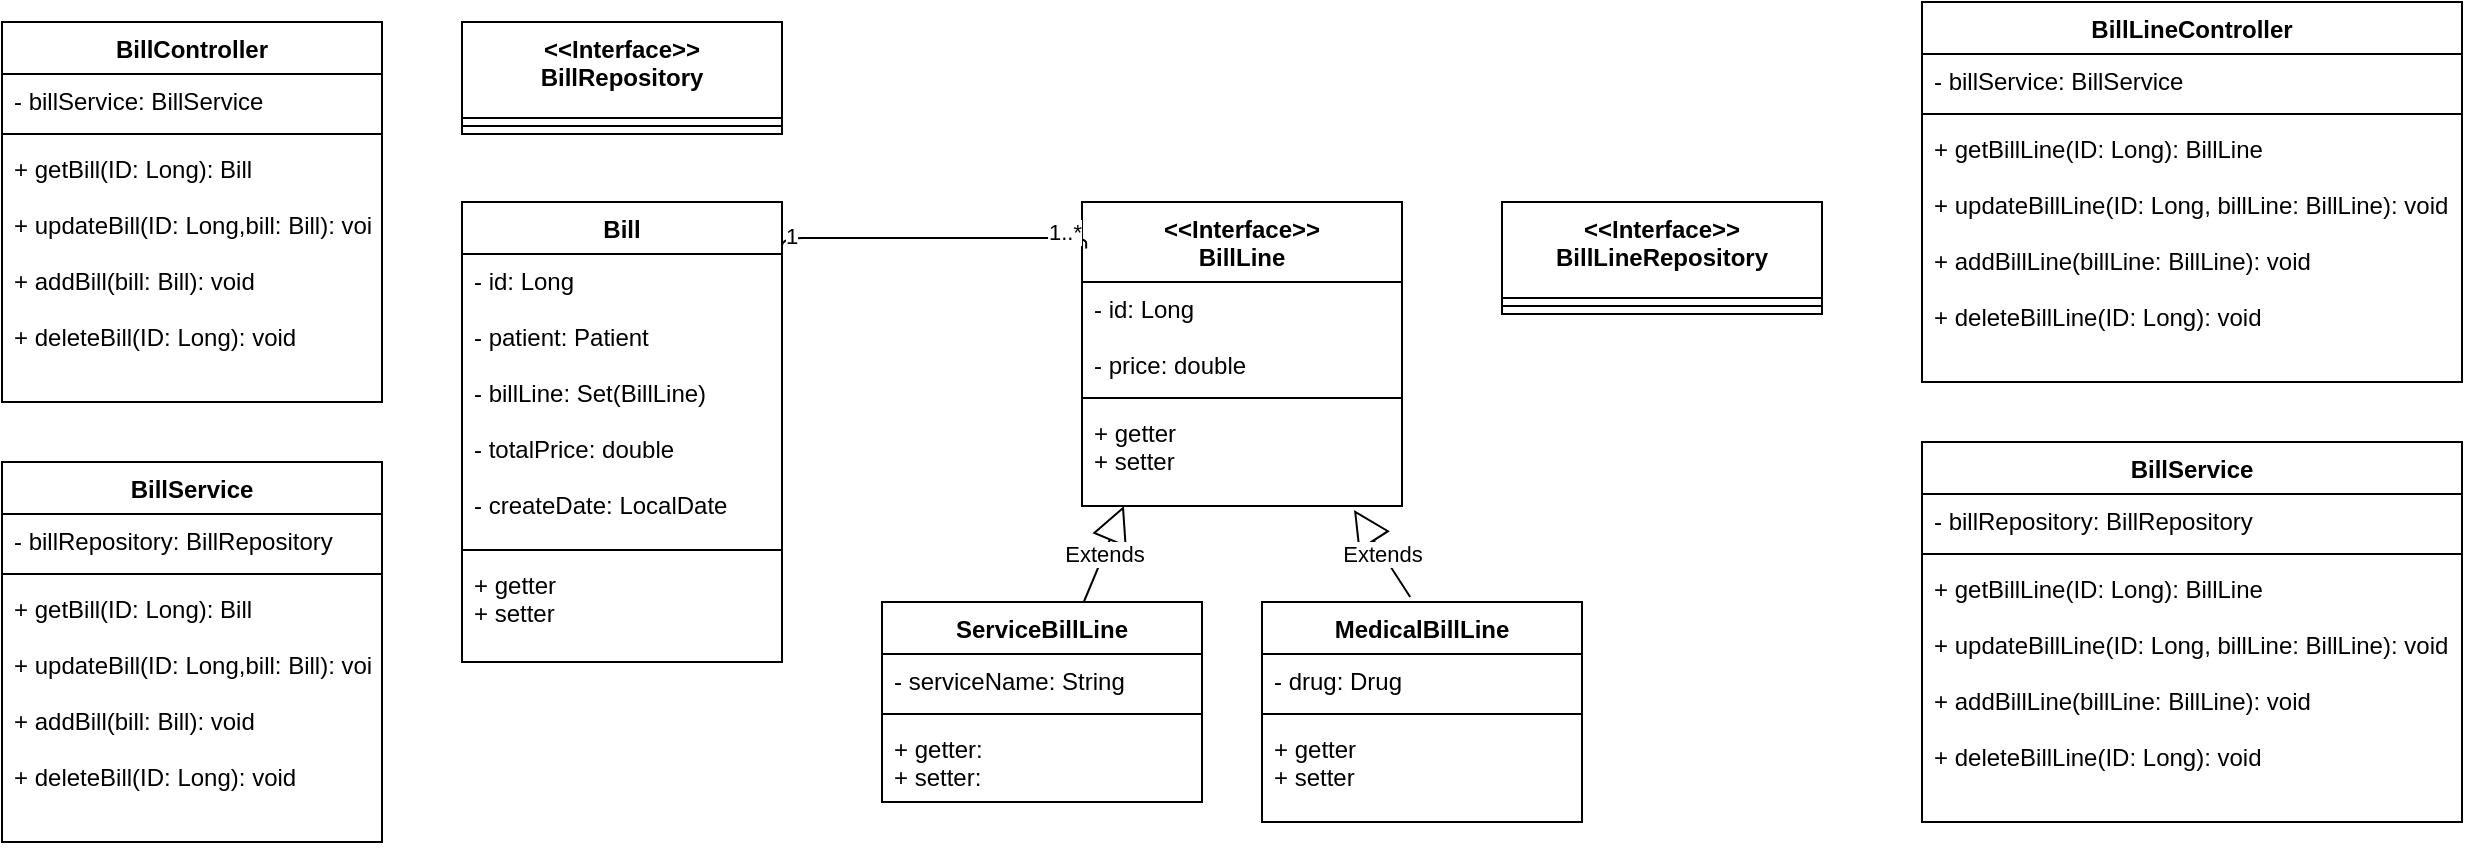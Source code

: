<mxfile version="14.6.1" type="github">
  <diagram id="AYf-nDLTamGiDVXJ3287" name="Page-1">
    <mxGraphModel dx="2272" dy="762" grid="1" gridSize="10" guides="1" tooltips="1" connect="1" arrows="1" fold="1" page="1" pageScale="1" pageWidth="850" pageHeight="1100" math="0" shadow="0">
      <root>
        <mxCell id="0" />
        <mxCell id="1" parent="0" />
        <mxCell id="jKlnHyAw09F4R62Y8YRU-1" value="&lt;&lt;Interface&gt;&gt;&#xa;BillLine" style="swimlane;fontStyle=1;align=center;verticalAlign=top;childLayout=stackLayout;horizontal=1;startSize=40;horizontalStack=0;resizeParent=1;resizeParentMax=0;resizeLast=0;collapsible=1;marginBottom=0;" parent="1" vertex="1">
          <mxGeometry x="480" y="230" width="160" height="152" as="geometry" />
        </mxCell>
        <mxCell id="jKlnHyAw09F4R62Y8YRU-2" value="- id: Long&#xa;&#xa;- price: double" style="text;strokeColor=none;fillColor=none;align=left;verticalAlign=top;spacingLeft=4;spacingRight=4;overflow=hidden;rotatable=0;points=[[0,0.5],[1,0.5]];portConstraint=eastwest;" parent="jKlnHyAw09F4R62Y8YRU-1" vertex="1">
          <mxGeometry y="40" width="160" height="54" as="geometry" />
        </mxCell>
        <mxCell id="jKlnHyAw09F4R62Y8YRU-3" value="" style="line;strokeWidth=1;fillColor=none;align=left;verticalAlign=middle;spacingTop=-1;spacingLeft=3;spacingRight=3;rotatable=0;labelPosition=right;points=[];portConstraint=eastwest;" parent="jKlnHyAw09F4R62Y8YRU-1" vertex="1">
          <mxGeometry y="94" width="160" height="8" as="geometry" />
        </mxCell>
        <mxCell id="jKlnHyAw09F4R62Y8YRU-4" value="+ getter&#xa;+ setter&#xa;" style="text;strokeColor=none;fillColor=none;align=left;verticalAlign=top;spacingLeft=4;spacingRight=4;overflow=hidden;rotatable=0;points=[[0,0.5],[1,0.5]];portConstraint=eastwest;" parent="jKlnHyAw09F4R62Y8YRU-1" vertex="1">
          <mxGeometry y="102" width="160" height="50" as="geometry" />
        </mxCell>
        <mxCell id="eKPGKlKB7dIdJumYgiyQ-1" value="ServiceBillLine" style="swimlane;fontStyle=1;align=center;verticalAlign=top;childLayout=stackLayout;horizontal=1;startSize=26;horizontalStack=0;resizeParent=1;resizeParentMax=0;resizeLast=0;collapsible=1;marginBottom=0;" parent="1" vertex="1">
          <mxGeometry x="380" y="430" width="160" height="100" as="geometry" />
        </mxCell>
        <mxCell id="eKPGKlKB7dIdJumYgiyQ-2" value="- serviceName: String" style="text;strokeColor=none;fillColor=none;align=left;verticalAlign=top;spacingLeft=4;spacingRight=4;overflow=hidden;rotatable=0;points=[[0,0.5],[1,0.5]];portConstraint=eastwest;" parent="eKPGKlKB7dIdJumYgiyQ-1" vertex="1">
          <mxGeometry y="26" width="160" height="26" as="geometry" />
        </mxCell>
        <mxCell id="eKPGKlKB7dIdJumYgiyQ-3" value="" style="line;strokeWidth=1;fillColor=none;align=left;verticalAlign=middle;spacingTop=-1;spacingLeft=3;spacingRight=3;rotatable=0;labelPosition=right;points=[];portConstraint=eastwest;" parent="eKPGKlKB7dIdJumYgiyQ-1" vertex="1">
          <mxGeometry y="52" width="160" height="8" as="geometry" />
        </mxCell>
        <mxCell id="eKPGKlKB7dIdJumYgiyQ-4" value="+ getter:&#xa;+ setter:&#xa;" style="text;strokeColor=none;fillColor=none;align=left;verticalAlign=top;spacingLeft=4;spacingRight=4;overflow=hidden;rotatable=0;points=[[0,0.5],[1,0.5]];portConstraint=eastwest;" parent="eKPGKlKB7dIdJumYgiyQ-1" vertex="1">
          <mxGeometry y="60" width="160" height="40" as="geometry" />
        </mxCell>
        <mxCell id="eKPGKlKB7dIdJumYgiyQ-5" value="MedicalBillLine" style="swimlane;fontStyle=1;align=center;verticalAlign=top;childLayout=stackLayout;horizontal=1;startSize=26;horizontalStack=0;resizeParent=1;resizeParentMax=0;resizeLast=0;collapsible=1;marginBottom=0;" parent="1" vertex="1">
          <mxGeometry x="570" y="430" width="160" height="110" as="geometry" />
        </mxCell>
        <mxCell id="eKPGKlKB7dIdJumYgiyQ-6" value="- drug: Drug" style="text;strokeColor=none;fillColor=none;align=left;verticalAlign=top;spacingLeft=4;spacingRight=4;overflow=hidden;rotatable=0;points=[[0,0.5],[1,0.5]];portConstraint=eastwest;" parent="eKPGKlKB7dIdJumYgiyQ-5" vertex="1">
          <mxGeometry y="26" width="160" height="26" as="geometry" />
        </mxCell>
        <mxCell id="eKPGKlKB7dIdJumYgiyQ-7" value="" style="line;strokeWidth=1;fillColor=none;align=left;verticalAlign=middle;spacingTop=-1;spacingLeft=3;spacingRight=3;rotatable=0;labelPosition=right;points=[];portConstraint=eastwest;" parent="eKPGKlKB7dIdJumYgiyQ-5" vertex="1">
          <mxGeometry y="52" width="160" height="8" as="geometry" />
        </mxCell>
        <mxCell id="eKPGKlKB7dIdJumYgiyQ-8" value="+ getter&#xa;+ setter&#xa;" style="text;strokeColor=none;fillColor=none;align=left;verticalAlign=top;spacingLeft=4;spacingRight=4;overflow=hidden;rotatable=0;points=[[0,0.5],[1,0.5]];portConstraint=eastwest;" parent="eKPGKlKB7dIdJumYgiyQ-5" vertex="1">
          <mxGeometry y="60" width="160" height="50" as="geometry" />
        </mxCell>
        <mxCell id="eKPGKlKB7dIdJumYgiyQ-13" value="Extends" style="endArrow=block;endSize=16;endFill=0;html=1;entryX=0.131;entryY=1;entryDx=0;entryDy=0;entryPerimeter=0;" parent="1" source="eKPGKlKB7dIdJumYgiyQ-1" target="jKlnHyAw09F4R62Y8YRU-4" edge="1">
          <mxGeometry width="160" relative="1" as="geometry">
            <mxPoint x="290" y="428" as="sourcePoint" />
            <mxPoint x="620" y="430" as="targetPoint" />
          </mxGeometry>
        </mxCell>
        <mxCell id="eKPGKlKB7dIdJumYgiyQ-14" value="Extends" style="endArrow=block;endSize=16;endFill=0;html=1;exitX=0.463;exitY=-0.023;exitDx=0;exitDy=0;exitPerimeter=0;entryX=0.85;entryY=1.04;entryDx=0;entryDy=0;entryPerimeter=0;" parent="1" source="eKPGKlKB7dIdJumYgiyQ-5" target="jKlnHyAw09F4R62Y8YRU-4" edge="1">
          <mxGeometry width="160" relative="1" as="geometry">
            <mxPoint x="570" y="410" as="sourcePoint" />
            <mxPoint x="730" y="410" as="targetPoint" />
          </mxGeometry>
        </mxCell>
        <mxCell id="eKPGKlKB7dIdJumYgiyQ-17" value="Bill" style="swimlane;fontStyle=1;align=center;verticalAlign=top;childLayout=stackLayout;horizontal=1;startSize=26;horizontalStack=0;resizeParent=1;resizeParentMax=0;resizeLast=0;collapsible=1;marginBottom=0;" parent="1" vertex="1">
          <mxGeometry x="170" y="230" width="160" height="230" as="geometry" />
        </mxCell>
        <mxCell id="eKPGKlKB7dIdJumYgiyQ-18" value="- id: Long&#xa;&#xa;- patient: Patient&#xa;&#xa;- billLine: Set(BillLine)&#xa;&#xa;- totalPrice: double&#xa;&#xa;- createDate: LocalDate" style="text;strokeColor=none;fillColor=none;align=left;verticalAlign=top;spacingLeft=4;spacingRight=4;overflow=hidden;rotatable=0;points=[[0,0.5],[1,0.5]];portConstraint=eastwest;" parent="eKPGKlKB7dIdJumYgiyQ-17" vertex="1">
          <mxGeometry y="26" width="160" height="144" as="geometry" />
        </mxCell>
        <mxCell id="eKPGKlKB7dIdJumYgiyQ-19" value="" style="line;strokeWidth=1;fillColor=none;align=left;verticalAlign=middle;spacingTop=-1;spacingLeft=3;spacingRight=3;rotatable=0;labelPosition=right;points=[];portConstraint=eastwest;" parent="eKPGKlKB7dIdJumYgiyQ-17" vertex="1">
          <mxGeometry y="170" width="160" height="8" as="geometry" />
        </mxCell>
        <mxCell id="eKPGKlKB7dIdJumYgiyQ-20" value="+ getter&#xa;+ setter&#xa;" style="text;strokeColor=none;fillColor=none;align=left;verticalAlign=top;spacingLeft=4;spacingRight=4;overflow=hidden;rotatable=0;points=[[0,0.5],[1,0.5]];portConstraint=eastwest;" parent="eKPGKlKB7dIdJumYgiyQ-17" vertex="1">
          <mxGeometry y="178" width="160" height="52" as="geometry" />
        </mxCell>
        <mxCell id="eKPGKlKB7dIdJumYgiyQ-21" value="" style="endArrow=none;html=1;edgeStyle=orthogonalEdgeStyle;exitX=1;exitY=0.113;exitDx=0;exitDy=0;exitPerimeter=0;entryX=0.013;entryY=0.153;entryDx=0;entryDy=0;entryPerimeter=0;" parent="1" source="eKPGKlKB7dIdJumYgiyQ-17" target="jKlnHyAw09F4R62Y8YRU-1" edge="1">
          <mxGeometry relative="1" as="geometry">
            <mxPoint x="270" y="90" as="sourcePoint" />
            <mxPoint x="430" y="90" as="targetPoint" />
            <Array as="points">
              <mxPoint x="330" y="248" />
            </Array>
          </mxGeometry>
        </mxCell>
        <mxCell id="eKPGKlKB7dIdJumYgiyQ-22" value="1" style="edgeLabel;resizable=0;html=1;align=left;verticalAlign=bottom;" parent="eKPGKlKB7dIdJumYgiyQ-21" connectable="0" vertex="1">
          <mxGeometry x="-1" relative="1" as="geometry" />
        </mxCell>
        <mxCell id="eKPGKlKB7dIdJumYgiyQ-23" value="1..*" style="edgeLabel;resizable=0;html=1;align=right;verticalAlign=bottom;" parent="eKPGKlKB7dIdJumYgiyQ-21" connectable="0" vertex="1">
          <mxGeometry x="1" relative="1" as="geometry">
            <mxPoint x="-2" as="offset" />
          </mxGeometry>
        </mxCell>
        <mxCell id="eKPGKlKB7dIdJumYgiyQ-28" value="BillController" style="swimlane;fontStyle=1;align=center;verticalAlign=top;childLayout=stackLayout;horizontal=1;startSize=26;horizontalStack=0;resizeParent=1;resizeParentMax=0;resizeLast=0;collapsible=1;marginBottom=0;" parent="1" vertex="1">
          <mxGeometry x="-60" y="140" width="190" height="190" as="geometry" />
        </mxCell>
        <mxCell id="eKPGKlKB7dIdJumYgiyQ-29" value="- billService: BillService" style="text;strokeColor=none;fillColor=none;align=left;verticalAlign=top;spacingLeft=4;spacingRight=4;overflow=hidden;rotatable=0;points=[[0,0.5],[1,0.5]];portConstraint=eastwest;" parent="eKPGKlKB7dIdJumYgiyQ-28" vertex="1">
          <mxGeometry y="26" width="190" height="26" as="geometry" />
        </mxCell>
        <mxCell id="eKPGKlKB7dIdJumYgiyQ-30" value="" style="line;strokeWidth=1;fillColor=none;align=left;verticalAlign=middle;spacingTop=-1;spacingLeft=3;spacingRight=3;rotatable=0;labelPosition=right;points=[];portConstraint=eastwest;" parent="eKPGKlKB7dIdJumYgiyQ-28" vertex="1">
          <mxGeometry y="52" width="190" height="8" as="geometry" />
        </mxCell>
        <mxCell id="eKPGKlKB7dIdJumYgiyQ-31" value="+ getBill(ID: Long): Bill&#xa;&#xa;+ updateBill(ID: Long,bill: Bill): void&#xa;&#xa;+ addBill(bill: Bill): void&#xa;&#xa;+ deleteBill(ID: Long): void&#xa;" style="text;strokeColor=none;fillColor=none;align=left;verticalAlign=top;spacingLeft=4;spacingRight=4;overflow=hidden;rotatable=0;points=[[0,0.5],[1,0.5]];portConstraint=eastwest;" parent="eKPGKlKB7dIdJumYgiyQ-28" vertex="1">
          <mxGeometry y="60" width="190" height="130" as="geometry" />
        </mxCell>
        <mxCell id="eKPGKlKB7dIdJumYgiyQ-35" value="BillService" style="swimlane;fontStyle=1;align=center;verticalAlign=top;childLayout=stackLayout;horizontal=1;startSize=26;horizontalStack=0;resizeParent=1;resizeParentMax=0;resizeLast=0;collapsible=1;marginBottom=0;" parent="1" vertex="1">
          <mxGeometry x="-60" y="360" width="190" height="190" as="geometry" />
        </mxCell>
        <mxCell id="eKPGKlKB7dIdJumYgiyQ-36" value="- billRepository: BillRepository" style="text;strokeColor=none;fillColor=none;align=left;verticalAlign=top;spacingLeft=4;spacingRight=4;overflow=hidden;rotatable=0;points=[[0,0.5],[1,0.5]];portConstraint=eastwest;" parent="eKPGKlKB7dIdJumYgiyQ-35" vertex="1">
          <mxGeometry y="26" width="190" height="26" as="geometry" />
        </mxCell>
        <mxCell id="eKPGKlKB7dIdJumYgiyQ-37" value="" style="line;strokeWidth=1;fillColor=none;align=left;verticalAlign=middle;spacingTop=-1;spacingLeft=3;spacingRight=3;rotatable=0;labelPosition=right;points=[];portConstraint=eastwest;" parent="eKPGKlKB7dIdJumYgiyQ-35" vertex="1">
          <mxGeometry y="52" width="190" height="8" as="geometry" />
        </mxCell>
        <mxCell id="eKPGKlKB7dIdJumYgiyQ-39" value="+ getBill(ID: Long): Bill&#xa;&#xa;+ updateBill(ID: Long,bill: Bill): void&#xa;&#xa;+ addBill(bill: Bill): void&#xa;&#xa;+ deleteBill(ID: Long): void&#xa;" style="text;strokeColor=none;fillColor=none;align=left;verticalAlign=top;spacingLeft=4;spacingRight=4;overflow=hidden;rotatable=0;points=[[0,0.5],[1,0.5]];portConstraint=eastwest;" parent="eKPGKlKB7dIdJumYgiyQ-35" vertex="1">
          <mxGeometry y="60" width="190" height="130" as="geometry" />
        </mxCell>
        <mxCell id="eKPGKlKB7dIdJumYgiyQ-44" value="&lt;&lt;Interface&gt;&gt;&#xa;BillRepository" style="swimlane;fontStyle=1;align=center;verticalAlign=top;childLayout=stackLayout;horizontal=1;startSize=48;horizontalStack=0;resizeParent=1;resizeParentMax=0;resizeLast=0;collapsible=1;marginBottom=0;" parent="1" vertex="1">
          <mxGeometry x="170" y="140" width="160" height="56" as="geometry" />
        </mxCell>
        <mxCell id="eKPGKlKB7dIdJumYgiyQ-46" value="" style="line;strokeWidth=1;fillColor=none;align=left;verticalAlign=middle;spacingTop=-1;spacingLeft=3;spacingRight=3;rotatable=0;labelPosition=right;points=[];portConstraint=eastwest;" parent="eKPGKlKB7dIdJumYgiyQ-44" vertex="1">
          <mxGeometry y="48" width="160" height="8" as="geometry" />
        </mxCell>
        <mxCell id="eKPGKlKB7dIdJumYgiyQ-48" value="BillLineController" style="swimlane;fontStyle=1;align=center;verticalAlign=top;childLayout=stackLayout;horizontal=1;startSize=26;horizontalStack=0;resizeParent=1;resizeParentMax=0;resizeLast=0;collapsible=1;marginBottom=0;" parent="1" vertex="1">
          <mxGeometry x="900" y="130" width="270" height="190" as="geometry" />
        </mxCell>
        <mxCell id="eKPGKlKB7dIdJumYgiyQ-49" value="- billService: BillService" style="text;strokeColor=none;fillColor=none;align=left;verticalAlign=top;spacingLeft=4;spacingRight=4;overflow=hidden;rotatable=0;points=[[0,0.5],[1,0.5]];portConstraint=eastwest;" parent="eKPGKlKB7dIdJumYgiyQ-48" vertex="1">
          <mxGeometry y="26" width="270" height="26" as="geometry" />
        </mxCell>
        <mxCell id="eKPGKlKB7dIdJumYgiyQ-50" value="" style="line;strokeWidth=1;fillColor=none;align=left;verticalAlign=middle;spacingTop=-1;spacingLeft=3;spacingRight=3;rotatable=0;labelPosition=right;points=[];portConstraint=eastwest;" parent="eKPGKlKB7dIdJumYgiyQ-48" vertex="1">
          <mxGeometry y="52" width="270" height="8" as="geometry" />
        </mxCell>
        <mxCell id="eKPGKlKB7dIdJumYgiyQ-51" value="+ getBillLine(ID: Long): BillLine&#xa;&#xa;+ updateBillLine(ID: Long, billLine: BillLine): void&#xa;&#xa;+ addBillLine(billLine: BillLine): void&#xa;&#xa;+ deleteBillLine(ID: Long): void&#xa;" style="text;strokeColor=none;fillColor=none;align=left;verticalAlign=top;spacingLeft=4;spacingRight=4;overflow=hidden;rotatable=0;points=[[0,0.5],[1,0.5]];portConstraint=eastwest;" parent="eKPGKlKB7dIdJumYgiyQ-48" vertex="1">
          <mxGeometry y="60" width="270" height="130" as="geometry" />
        </mxCell>
        <mxCell id="eKPGKlKB7dIdJumYgiyQ-52" value="BillService" style="swimlane;fontStyle=1;align=center;verticalAlign=top;childLayout=stackLayout;horizontal=1;startSize=26;horizontalStack=0;resizeParent=1;resizeParentMax=0;resizeLast=0;collapsible=1;marginBottom=0;" parent="1" vertex="1">
          <mxGeometry x="900" y="350" width="270" height="190" as="geometry" />
        </mxCell>
        <mxCell id="eKPGKlKB7dIdJumYgiyQ-53" value="- billRepository: BillRepository" style="text;strokeColor=none;fillColor=none;align=left;verticalAlign=top;spacingLeft=4;spacingRight=4;overflow=hidden;rotatable=0;points=[[0,0.5],[1,0.5]];portConstraint=eastwest;" parent="eKPGKlKB7dIdJumYgiyQ-52" vertex="1">
          <mxGeometry y="26" width="270" height="26" as="geometry" />
        </mxCell>
        <mxCell id="eKPGKlKB7dIdJumYgiyQ-54" value="" style="line;strokeWidth=1;fillColor=none;align=left;verticalAlign=middle;spacingTop=-1;spacingLeft=3;spacingRight=3;rotatable=0;labelPosition=right;points=[];portConstraint=eastwest;" parent="eKPGKlKB7dIdJumYgiyQ-52" vertex="1">
          <mxGeometry y="52" width="270" height="8" as="geometry" />
        </mxCell>
        <mxCell id="eKPGKlKB7dIdJumYgiyQ-58" value="+ getBillLine(ID: Long): BillLine&#xa;&#xa;+ updateBillLine(ID: Long, billLine: BillLine): void&#xa;&#xa;+ addBillLine(billLine: BillLine): void&#xa;&#xa;+ deleteBillLine(ID: Long): void&#xa;" style="text;strokeColor=none;fillColor=none;align=left;verticalAlign=top;spacingLeft=4;spacingRight=4;overflow=hidden;rotatable=0;points=[[0,0.5],[1,0.5]];portConstraint=eastwest;" parent="eKPGKlKB7dIdJumYgiyQ-52" vertex="1">
          <mxGeometry y="60" width="270" height="130" as="geometry" />
        </mxCell>
        <mxCell id="eKPGKlKB7dIdJumYgiyQ-56" value="&lt;&lt;Interface&gt;&gt;&#xa;BillLineRepository" style="swimlane;fontStyle=1;align=center;verticalAlign=top;childLayout=stackLayout;horizontal=1;startSize=48;horizontalStack=0;resizeParent=1;resizeParentMax=0;resizeLast=0;collapsible=1;marginBottom=0;" parent="1" vertex="1">
          <mxGeometry x="690" y="230" width="160" height="56" as="geometry" />
        </mxCell>
        <mxCell id="eKPGKlKB7dIdJumYgiyQ-57" value="" style="line;strokeWidth=1;fillColor=none;align=left;verticalAlign=middle;spacingTop=-1;spacingLeft=3;spacingRight=3;rotatable=0;labelPosition=right;points=[];portConstraint=eastwest;" parent="eKPGKlKB7dIdJumYgiyQ-56" vertex="1">
          <mxGeometry y="48" width="160" height="8" as="geometry" />
        </mxCell>
      </root>
    </mxGraphModel>
  </diagram>
</mxfile>
